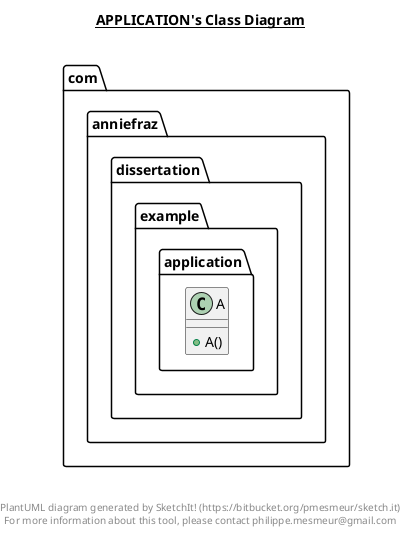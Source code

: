 @startuml

title __APPLICATION's Class Diagram__\n

  package com.anniefraz.dissertation.example.application {
    class A {
        + A()
    }
  }
  



right footer


PlantUML diagram generated by SketchIt! (https://bitbucket.org/pmesmeur/sketch.it)
For more information about this tool, please contact philippe.mesmeur@gmail.com
endfooter

@enduml
